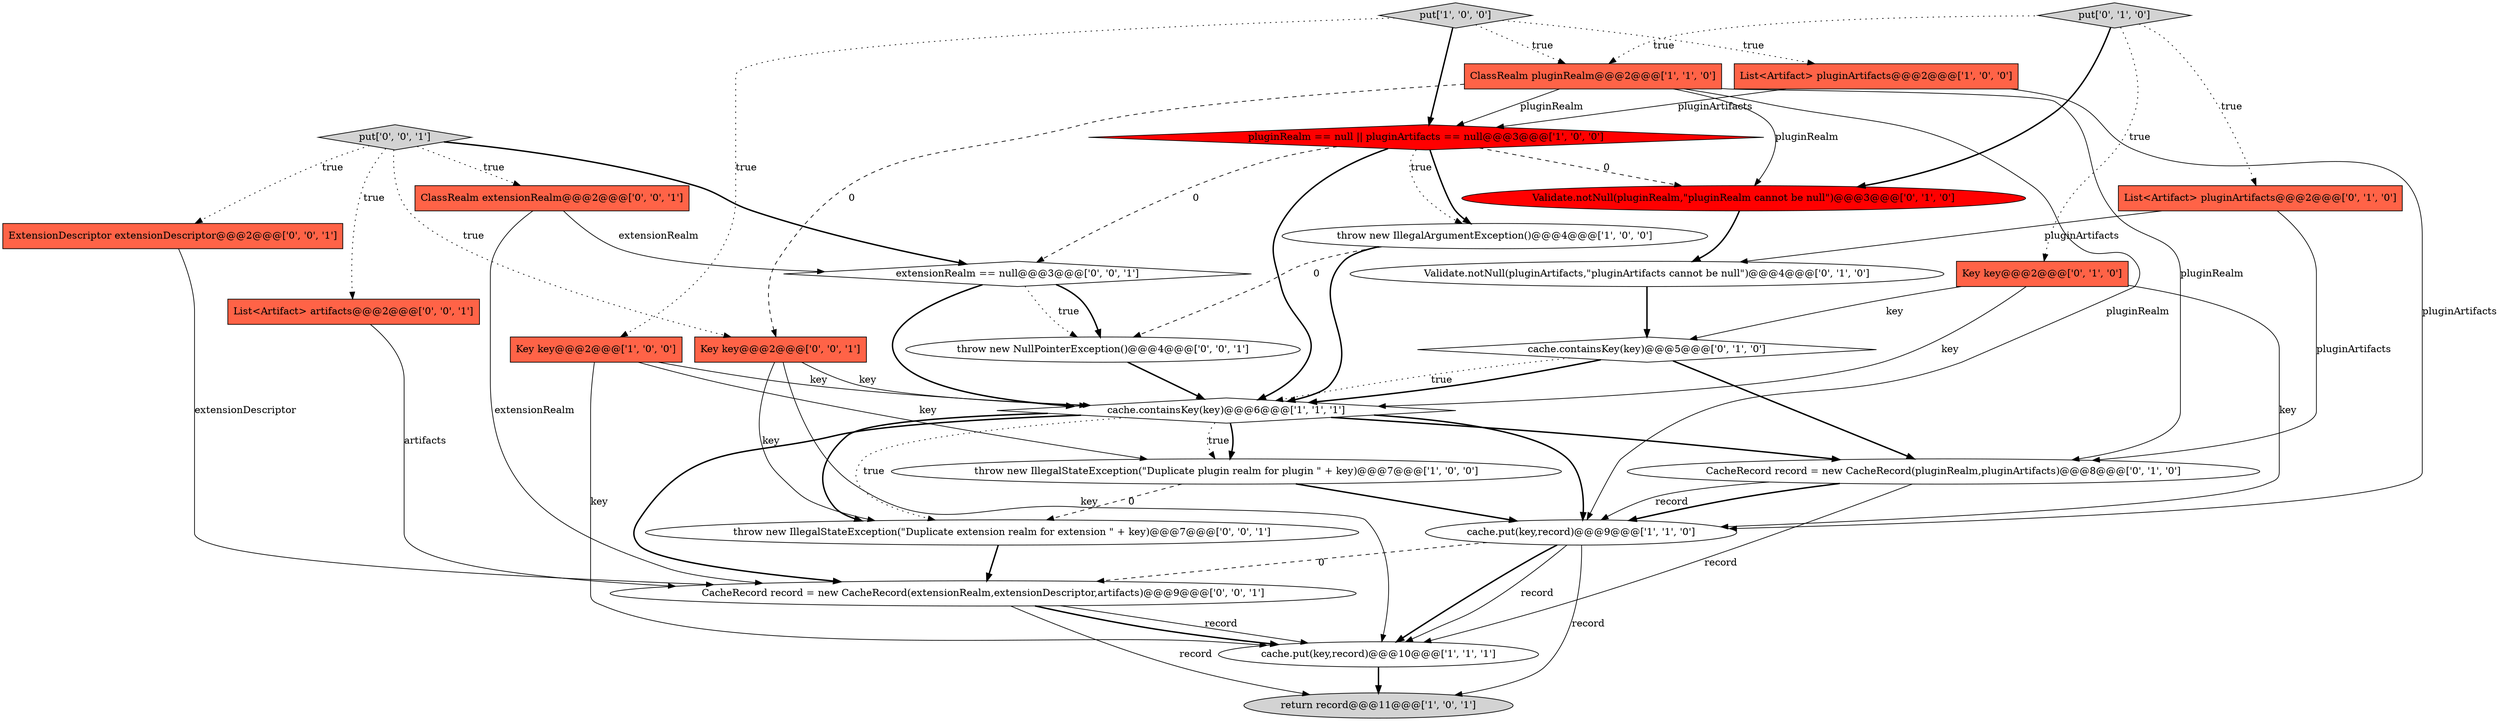 digraph {
25 [style = filled, label = "throw new NullPointerException()@@@4@@@['0', '0', '1']", fillcolor = white, shape = ellipse image = "AAA0AAABBB3BBB"];
1 [style = filled, label = "throw new IllegalArgumentException()@@@4@@@['1', '0', '0']", fillcolor = white, shape = ellipse image = "AAA0AAABBB1BBB"];
21 [style = filled, label = "Key key@@@2@@@['0', '0', '1']", fillcolor = tomato, shape = box image = "AAA0AAABBB3BBB"];
12 [style = filled, label = "CacheRecord record = new CacheRecord(pluginRealm,pluginArtifacts)@@@8@@@['0', '1', '0']", fillcolor = white, shape = ellipse image = "AAA0AAABBB2BBB"];
16 [style = filled, label = "Validate.notNull(pluginArtifacts,\"pluginArtifacts cannot be null\")@@@4@@@['0', '1', '0']", fillcolor = white, shape = ellipse image = "AAA0AAABBB2BBB"];
13 [style = filled, label = "List<Artifact> pluginArtifacts@@@2@@@['0', '1', '0']", fillcolor = tomato, shape = box image = "AAA0AAABBB2BBB"];
22 [style = filled, label = "throw new IllegalStateException(\"Duplicate extension realm for extension \" + key)@@@7@@@['0', '0', '1']", fillcolor = white, shape = ellipse image = "AAA0AAABBB3BBB"];
6 [style = filled, label = "cache.containsKey(key)@@@6@@@['1', '1', '1']", fillcolor = white, shape = diamond image = "AAA0AAABBB1BBB"];
20 [style = filled, label = "ExtensionDescriptor extensionDescriptor@@@2@@@['0', '0', '1']", fillcolor = tomato, shape = box image = "AAA0AAABBB3BBB"];
10 [style = filled, label = "put['1', '0', '0']", fillcolor = lightgray, shape = diamond image = "AAA0AAABBB1BBB"];
9 [style = filled, label = "cache.put(key,record)@@@9@@@['1', '1', '0']", fillcolor = white, shape = ellipse image = "AAA0AAABBB1BBB"];
14 [style = filled, label = "Validate.notNull(pluginRealm,\"pluginRealm cannot be null\")@@@3@@@['0', '1', '0']", fillcolor = red, shape = ellipse image = "AAA1AAABBB2BBB"];
0 [style = filled, label = "Key key@@@2@@@['1', '0', '0']", fillcolor = tomato, shape = box image = "AAA0AAABBB1BBB"];
24 [style = filled, label = "extensionRealm == null@@@3@@@['0', '0', '1']", fillcolor = white, shape = diamond image = "AAA0AAABBB3BBB"];
18 [style = filled, label = "ClassRealm extensionRealm@@@2@@@['0', '0', '1']", fillcolor = tomato, shape = box image = "AAA0AAABBB3BBB"];
17 [style = filled, label = "put['0', '1', '0']", fillcolor = lightgray, shape = diamond image = "AAA0AAABBB2BBB"];
19 [style = filled, label = "List<Artifact> artifacts@@@2@@@['0', '0', '1']", fillcolor = tomato, shape = box image = "AAA0AAABBB3BBB"];
26 [style = filled, label = "put['0', '0', '1']", fillcolor = lightgray, shape = diamond image = "AAA0AAABBB3BBB"];
5 [style = filled, label = "List<Artifact> pluginArtifacts@@@2@@@['1', '0', '0']", fillcolor = tomato, shape = box image = "AAA0AAABBB1BBB"];
4 [style = filled, label = "cache.put(key,record)@@@10@@@['1', '1', '1']", fillcolor = white, shape = ellipse image = "AAA0AAABBB1BBB"];
3 [style = filled, label = "pluginRealm == null || pluginArtifacts == null@@@3@@@['1', '0', '0']", fillcolor = red, shape = diamond image = "AAA1AAABBB1BBB"];
7 [style = filled, label = "return record@@@11@@@['1', '0', '1']", fillcolor = lightgray, shape = ellipse image = "AAA0AAABBB1BBB"];
2 [style = filled, label = "throw new IllegalStateException(\"Duplicate plugin realm for plugin \" + key)@@@7@@@['1', '0', '0']", fillcolor = white, shape = ellipse image = "AAA0AAABBB1BBB"];
23 [style = filled, label = "CacheRecord record = new CacheRecord(extensionRealm,extensionDescriptor,artifacts)@@@9@@@['0', '0', '1']", fillcolor = white, shape = ellipse image = "AAA0AAABBB3BBB"];
11 [style = filled, label = "cache.containsKey(key)@@@5@@@['0', '1', '0']", fillcolor = white, shape = diamond image = "AAA0AAABBB2BBB"];
15 [style = filled, label = "Key key@@@2@@@['0', '1', '0']", fillcolor = tomato, shape = box image = "AAA0AAABBB2BBB"];
8 [style = filled, label = "ClassRealm pluginRealm@@@2@@@['1', '1', '0']", fillcolor = tomato, shape = box image = "AAA0AAABBB1BBB"];
18->23 [style = solid, label="extensionRealm"];
14->16 [style = bold, label=""];
18->24 [style = solid, label="extensionRealm"];
10->8 [style = dotted, label="true"];
16->11 [style = bold, label=""];
3->1 [style = bold, label=""];
24->25 [style = dotted, label="true"];
6->22 [style = bold, label=""];
8->9 [style = solid, label="pluginRealm"];
6->23 [style = bold, label=""];
9->4 [style = bold, label=""];
11->6 [style = bold, label=""];
3->24 [style = dashed, label="0"];
8->3 [style = solid, label="pluginRealm"];
23->4 [style = bold, label=""];
5->9 [style = solid, label="pluginArtifacts"];
5->3 [style = solid, label="pluginArtifacts"];
3->6 [style = bold, label=""];
26->20 [style = dotted, label="true"];
15->9 [style = solid, label="key"];
13->16 [style = solid, label="pluginArtifacts"];
26->19 [style = dotted, label="true"];
10->3 [style = bold, label=""];
11->12 [style = bold, label=""];
2->9 [style = bold, label=""];
6->22 [style = dotted, label="true"];
8->21 [style = dashed, label="0"];
25->6 [style = bold, label=""];
12->9 [style = bold, label=""];
10->5 [style = dotted, label="true"];
26->24 [style = bold, label=""];
12->4 [style = solid, label="record"];
22->23 [style = bold, label=""];
9->23 [style = dashed, label="0"];
20->23 [style = solid, label="extensionDescriptor"];
4->7 [style = bold, label=""];
15->11 [style = solid, label="key"];
6->2 [style = bold, label=""];
8->12 [style = solid, label="pluginRealm"];
13->12 [style = solid, label="pluginArtifacts"];
21->6 [style = solid, label="key"];
23->4 [style = solid, label="record"];
17->8 [style = dotted, label="true"];
0->4 [style = solid, label="key"];
6->2 [style = dotted, label="true"];
17->15 [style = dotted, label="true"];
1->6 [style = bold, label=""];
17->14 [style = bold, label=""];
26->21 [style = dotted, label="true"];
11->6 [style = dotted, label="true"];
12->9 [style = solid, label="record"];
8->14 [style = solid, label="pluginRealm"];
24->25 [style = bold, label=""];
0->6 [style = solid, label="key"];
9->7 [style = solid, label="record"];
10->0 [style = dotted, label="true"];
26->18 [style = dotted, label="true"];
21->4 [style = solid, label="key"];
19->23 [style = solid, label="artifacts"];
0->2 [style = solid, label="key"];
21->22 [style = solid, label="key"];
23->7 [style = solid, label="record"];
6->9 [style = bold, label=""];
3->14 [style = dashed, label="0"];
15->6 [style = solid, label="key"];
17->13 [style = dotted, label="true"];
24->6 [style = bold, label=""];
1->25 [style = dashed, label="0"];
3->1 [style = dotted, label="true"];
2->22 [style = dashed, label="0"];
9->4 [style = solid, label="record"];
6->12 [style = bold, label=""];
}
